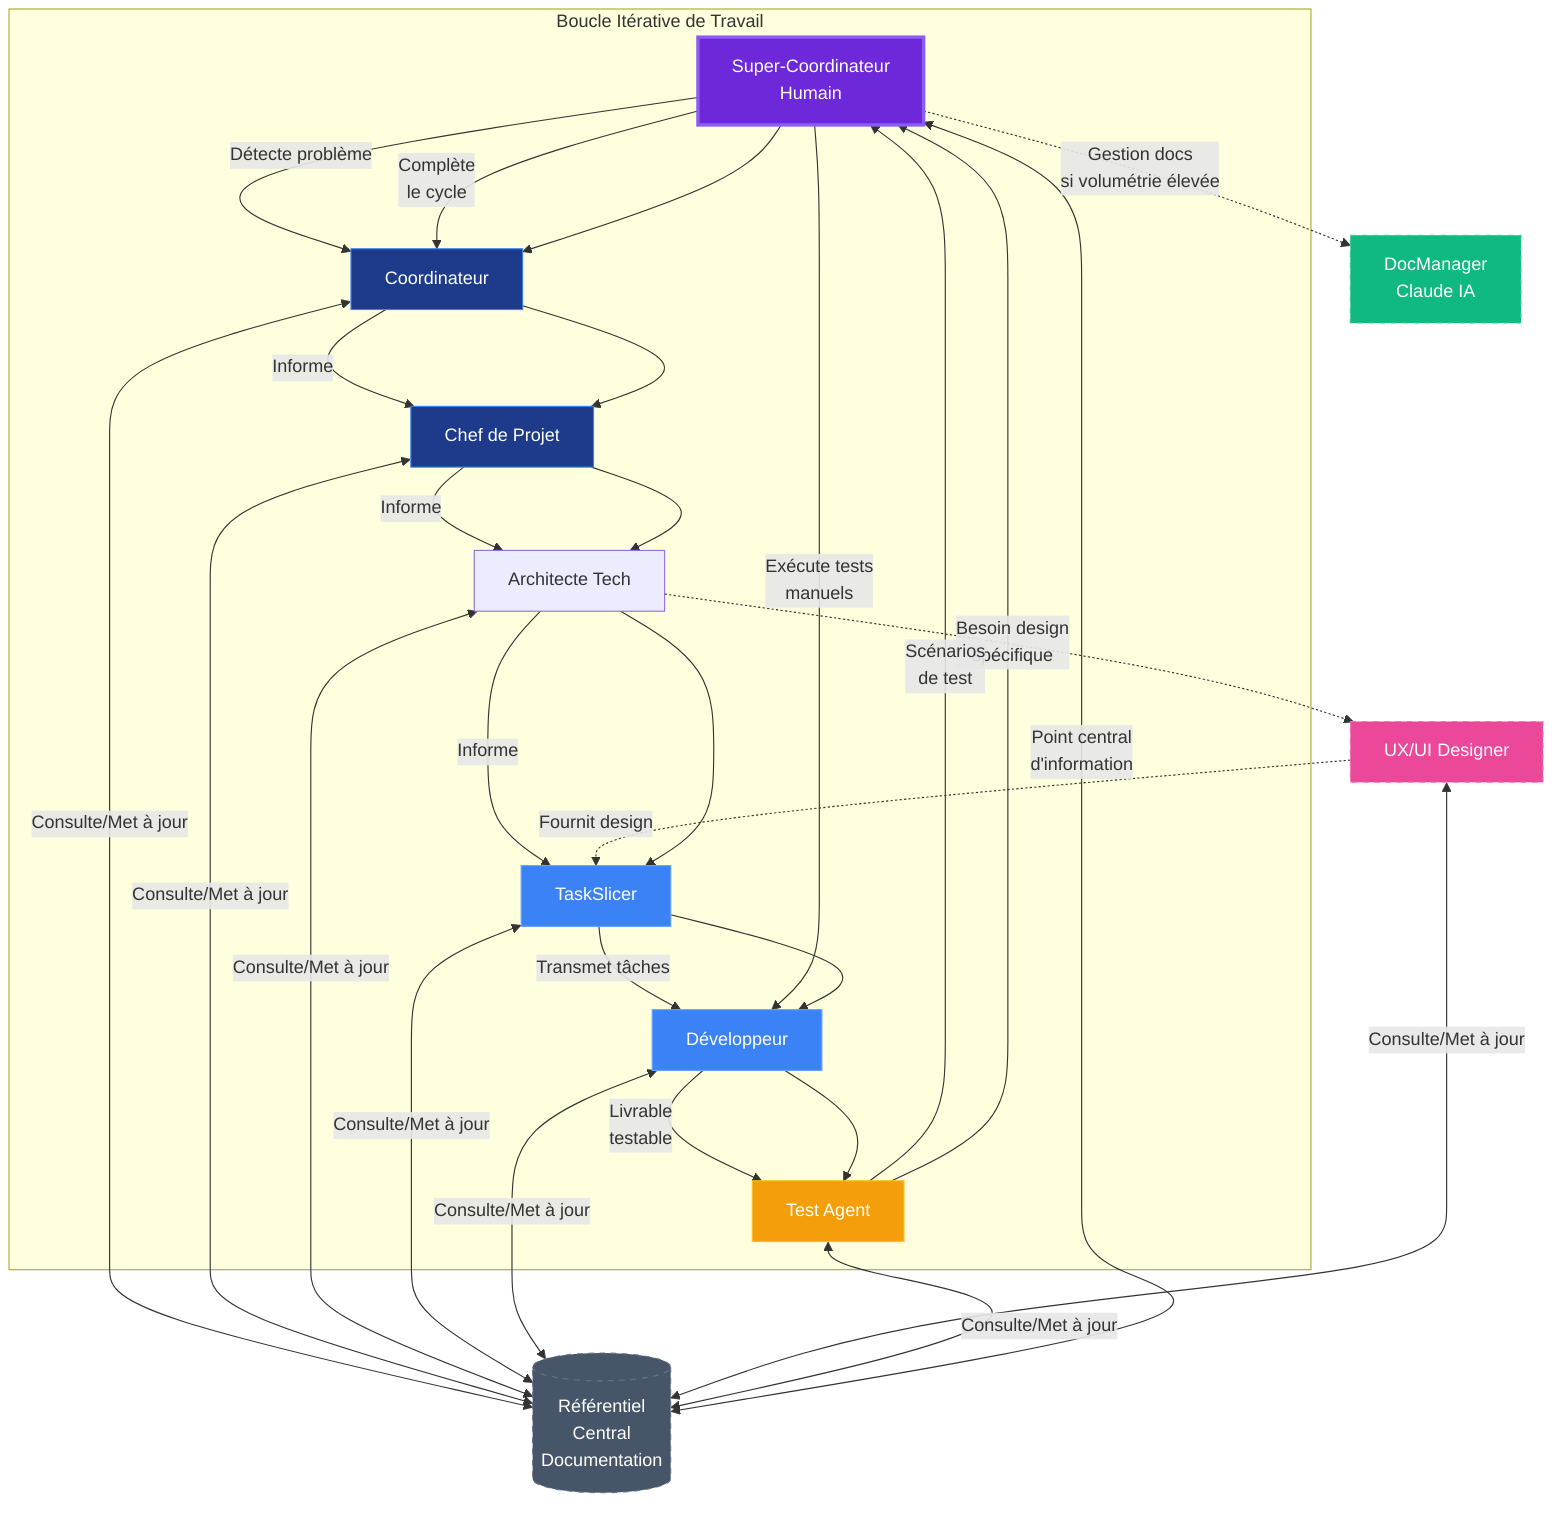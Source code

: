 flowchart TD
    classDef management fill:#1E3A8A,stroke:#3B82F6,color:white
    classDef development fill:#3B82F6,stroke:#60A5FA,color:white
    classDef design fill:#EC4899,stroke:#F472B6,color:white
    classDef documentation fill:#10B981,stroke:#34D399,color:white
    classDef testing fill:#F59E0B,stroke:#FBBF24,color:white
    classDef human fill:#6D28D9,stroke:#8B5CF6,color:white,stroke-width:3px
    classDef storage fill:#475569,stroke:#64748B,color:white,stroke-dasharray: 5 5
    classDef optional stroke-dasharray: 5 5
    
    Human[Super-Coordinateur<br>Humain] -->|Détecte problème| Coord
    
    %% Référentiel central de documentation
    DocRepo[(Référentiel<br>Central<br>Documentation)]
    
    %% L'agent coordinateur est au centre du système
    Coord[Coordinateur] -->|Informe| ChefP[Chef de Projet]
    ChefP -->|Informe| ArchT[Architecte Tech]
    ArchT -->|Informe| TSlice[TaskSlicer]
    
    %% Intégration optionnelle d'UX/UI dans la boucle principale
    ArchT -.->|Besoin design<br>spécifique| UXD[UX/UI Designer]
    UXD -.->|Fournit design| TSlice
    
    TSlice -->|Transmet tâches| Dev[Développeur]
    
    %% Flux de test
    Dev -->|Livrable<br>testable| TestA[Test Agent]
    TestA -->|Scénarios<br>de test| Human
    Human -->|Exécute tests<br>manuels| Dev
    
    %% Agents optionnels - potentiel futur 
    Human -.->|Gestion docs<br>si volumétrie élevée| DocM[DocManager<br>Claude IA]
    
    %% Tous les agents interagissent avec le référentiel
    Coord <-->|Consulte/Met à jour| DocRepo
    ChefP <-->|Consulte/Met à jour| DocRepo
    ArchT <-->|Consulte/Met à jour| DocRepo
    TSlice <-->|Consulte/Met à jour| DocRepo
    Dev <-->|Consulte/Met à jour| DocRepo
    UXD <-->|Consulte/Met à jour| DocRepo
    TestA <-->|Consulte/Met à jour| DocRepo
    DocRepo <-->|Point central<br>d'information| Human
    
    %% Le Human boucle vers le Coordinateur pour compléter le cycle
    Human -->|Complète<br>le cycle| Coord
    
    %% Sous-graphe pour montrer la boucle itérative principale
    subgraph "Boucle Itérative de Travail"
        Coord --> ChefP --> ArchT --> TSlice --> Dev --> TestA --> Human --> Coord
    end
    
    %% Classification des agents    
    class Coord,ChefP management
    class TSlice,Dev development
    class UXD design
    class DocM documentation
    class TestA testing
    class Human human
    class DocRepo storage
    class UXD,DocM optional